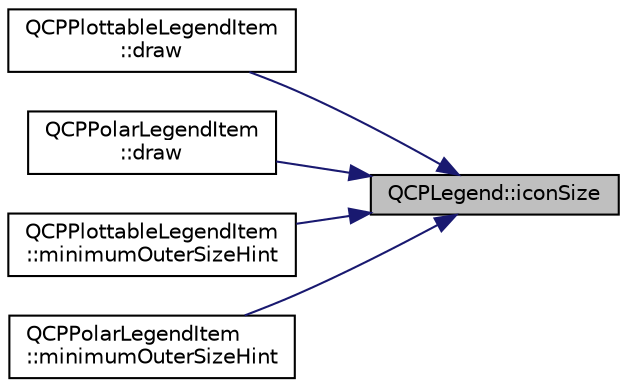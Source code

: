digraph "QCPLegend::iconSize"
{
 // LATEX_PDF_SIZE
  edge [fontname="Helvetica",fontsize="10",labelfontname="Helvetica",labelfontsize="10"];
  node [fontname="Helvetica",fontsize="10",shape=record];
  rankdir="RL";
  Node1 [label="QCPLegend::iconSize",height=0.2,width=0.4,color="black", fillcolor="grey75", style="filled", fontcolor="black",tooltip=" "];
  Node1 -> Node2 [dir="back",color="midnightblue",fontsize="10",style="solid",fontname="Helvetica"];
  Node2 [label="QCPPlottableLegendItem\l::draw",height=0.2,width=0.4,color="black", fillcolor="white", style="filled",URL="$classQCPPlottableLegendItem.html#a5838366619200e99680afa6d355d13fa",tooltip=" "];
  Node1 -> Node3 [dir="back",color="midnightblue",fontsize="10",style="solid",fontname="Helvetica"];
  Node3 [label="QCPPolarLegendItem\l::draw",height=0.2,width=0.4,color="black", fillcolor="white", style="filled",URL="$classQCPPolarLegendItem.html#abf9639f11bfc64779f243cca920aadef",tooltip=" "];
  Node1 -> Node4 [dir="back",color="midnightblue",fontsize="10",style="solid",fontname="Helvetica"];
  Node4 [label="QCPPlottableLegendItem\l::minimumOuterSizeHint",height=0.2,width=0.4,color="black", fillcolor="white", style="filled",URL="$classQCPPlottableLegendItem.html#a8b543f3ac32b2fe59326e01c1101b3b8",tooltip=" "];
  Node1 -> Node5 [dir="back",color="midnightblue",fontsize="10",style="solid",fontname="Helvetica"];
  Node5 [label="QCPPolarLegendItem\l::minimumOuterSizeHint",height=0.2,width=0.4,color="black", fillcolor="white", style="filled",URL="$classQCPPolarLegendItem.html#a17e2c0da8308a014b1d4339131215217",tooltip=" "];
}
